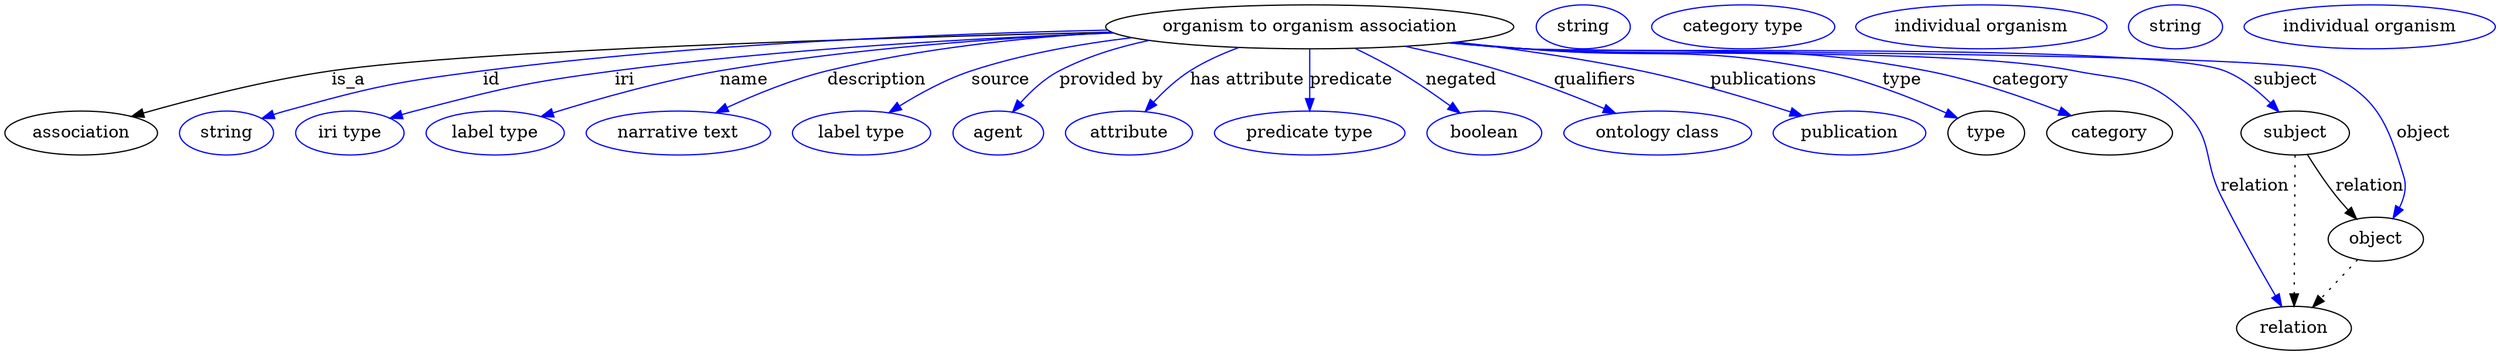 digraph {
	graph [bb="0,0,2038.1,283"];
	node [label="\N"];
	"organism to organism association"	[height=0.5,
		label="organism to organism association",
		pos="1068.4,265",
		width=4.6399];
	association	[height=0.5,
		pos="62.394,178",
		width=1.7332];
	"organism to organism association" -> association	[label=is_a,
		lp="281.39,221.5",
		pos="e,103.55,191.56 906.27,260.66 708.62,255.93 386.25,245.93 267.39,229 214.12,221.41 154.49,206.07 113.34,194.37"];
	id	[color=blue,
		height=0.5,
		label=string,
		pos="181.39,178",
		width=1.0652];
	"organism to organism association" -> id	[color=blue,
		label=id,
		lp="398.39,221.5",
		pos="e,210.38,190 902.93,262.33 765.48,259.29 565.07,251.05 391.39,229 318.5,219.74 300.2,215.65 229.39,196 226.29,195.14 223.09,194.17 \
219.89,193.16",
		style=solid];
	iri	[color=blue,
		height=0.5,
		label="iri type",
		pos="282.39,178",
		width=1.2277];
	"organism to organism association" -> iri	[color=blue,
		label=iri,
		lp="507.39,221.5",
		pos="e,315.31,190.19 907.8,259.99 793.52,255.71 636.54,246.93 499.39,229 425.67,219.36 407.35,214.72 335.39,196 332.02,195.12 328.54,\
194.15 325.06,193.14",
		style=solid];
	name	[color=blue,
		height=0.5,
		label="label type",
		pos="401.39,178",
		width=1.5707];
	"organism to organism association" -> name	[color=blue,
		label=name,
		lp="605.39,221.5",
		pos="e,438.98,191.51 907.56,260.11 813.17,255.9 691.89,247.15 585.39,229 538.27,220.97 485.75,206.08 448.93,194.64",
		style=solid];
	description	[color=blue,
		height=0.5,
		label="narrative text",
		pos="551.39,178",
		width=2.0943];
	"organism to organism association" -> description	[color=blue,
		label=description,
		lp="713.89,221.5",
		pos="e,582.12,194.62 906.13,260.6 834.04,256.29 748.65,247.31 673.39,229 645.05,222.1 614.69,209.68 591.35,198.95",
		style=solid];
	source	[color=blue,
		height=0.5,
		label="label type",
		pos="701.39,178",
		width=1.5707];
	"organism to organism association" -> source	[color=blue,
		label=source,
		lp="815.39,221.5",
		pos="e,723.95,194.74 922.69,256.1 879.66,250.98 832.97,242.61 791.39,229 770.76,222.24 749.43,210.64 732.73,200.31",
		style=solid];
	"provided by"	[color=blue,
		height=0.5,
		label=agent,
		pos="813.39,178",
		width=1.0291];
	"organism to organism association" -> "provided by"	[color=blue,
		label="provided by",
		lp="905.89,221.5",
		pos="e,825.1,195.15 936.82,253.86 911.53,248.54 885.92,240.65 863.39,229 851.3,222.74 840.3,212.52 831.71,202.94",
		style=solid];
	"has attribute"	[color=blue,
		height=0.5,
		label=attribute,
		pos="920.39,178",
		width=1.4443];
	"organism to organism association" -> "has attribute"	[color=blue,
		label="has attribute",
		lp="1017.4,221.5",
		pos="e,933.75,195.77 1010.4,248.08 996.76,243.05 982.61,236.73 970.39,229 959.48,222.09 949.1,212.42 940.65,203.42",
		style=solid];
	predicate	[color=blue,
		height=0.5,
		label="predicate type",
		pos="1068.4,178",
		width=2.1665];
	"organism to organism association" -> predicate	[color=blue,
		label=predicate,
		lp="1102.4,221.5",
		pos="e,1068.4,196.18 1068.4,246.8 1068.4,235.16 1068.4,219.55 1068.4,206.24",
		style=solid];
	negated	[color=blue,
		height=0.5,
		label=boolean,
		pos="1211.4,178",
		width=1.2999];
	"organism to organism association" -> negated	[color=blue,
		label=negated,
		lp="1192.4,221.5",
		pos="e,1191.5,194.34 1105.6,247.31 1117,241.85 1129.4,235.5 1140.4,229 1155,220.41 1170.4,209.75 1183.1,200.49",
		style=solid];
	qualifiers	[color=blue,
		height=0.5,
		label="ontology class",
		pos="1352.4,178",
		width=2.1304];
	"organism to organism association" -> qualifiers	[color=blue,
		label=qualifiers,
		lp="1301.9,221.5",
		pos="e,1318.1,194.17 1146.9,249.01 1172.2,243.52 1200.2,236.73 1225.4,229 1253.7,220.33 1284.6,208.22 1308.9,198.08",
		style=solid];
	publications	[color=blue,
		height=0.5,
		label=publication,
		pos="1509.4,178",
		width=1.7332];
	"organism to organism association" -> publications	[color=blue,
		label=publications,
		lp="1439.4,221.5",
		pos="e,1470.7,192.29 1189.1,252.53 1236.3,246.98 1290.6,239.25 1339.4,229 1381,220.24 1427.3,206.35 1461.1,195.43",
		style=solid];
	type	[height=0.5,
		pos="1621.4,178",
		width=0.86659];
	"organism to organism association" -> type	[color=blue,
		label=type,
		lp="1552.4,221.5",
		pos="e,1597.8,190.26 1186.7,252.21 1206,250.39 1225.7,248.59 1244.4,247 1352.3,237.79 1381.4,251.31 1487.4,229 1523.1,221.48 1562,206.12 \
1588.6,194.4",
		style=solid];
	category	[height=0.5,
		pos="1722.4,178",
		width=1.4263];
	"organism to organism association" -> category	[color=blue,
		label=category,
		lp="1657.9,221.5",
		pos="e,1690.9,192.26 1184.8,252.07 1204.7,250.23 1225.1,248.46 1244.4,247 1390,235.98 1429,256.33 1572.4,229 1610.2,221.8 1651.6,207.5 \
1681.3,196.03",
		style=solid];
	subject	[height=0.5,
		pos="1873.4,178",
		width=1.2277];
	"organism to organism association" -> subject	[color=blue,
		label=subject,
		lp="1865.4,221.5",
		pos="e,1860,195.35 1182.9,251.86 1203.3,250 1224.5,248.27 1244.4,247 1307.7,242.95 1756.2,252.04 1815.4,229 1829.6,223.46 1842.7,212.84 \
1852.9,202.81",
		style=solid];
	relation	[height=0.5,
		pos="1872.4,18",
		width=1.2999];
	"organism to organism association" -> relation	[color=blue,
		label=relation,
		lp="1840.4,134.5",
		pos="e,1862.3,35.935 1183.8,251.91 1204,250.07 1224.8,248.34 1244.4,247 1344,240.2 1595.5,248.6 1693.4,229 1734.8,220.72 1751.8,225 1782.4,\
196 1806.7,173.01 1797.6,156.98 1812.4,127 1826.5,98.351 1844.5,66.477 1857.1,44.83",
		style=solid];
	object	[height=0.5,
		pos="1939.4,91",
		width=1.0832];
	"organism to organism association" -> object	[color=blue,
		label=object,
		lp="1978.4,178",
		pos="e,1953.6,108.22 1182.4,251.84 1203,249.97 1224.3,248.25 1244.4,247 1280.5,244.76 1862.4,243.82 1895.4,229 1939.9,209 1948.3,188.71 \
1962.4,142 1964.9,133.59 1962.7,124.76 1958.8,116.91",
		style=solid];
	association_type	[color=blue,
		height=0.5,
		label=string,
		pos="1291.4,265",
		width=1.0652];
	association_category	[color=blue,
		height=0.5,
		label="category type",
		pos="1422.4,265",
		width=2.0762];
	subject -> relation	[pos="e,1872.5,36.188 1873.3,159.79 1873.1,132.48 1872.8,78.994 1872.6,46.38",
		style=dotted];
	subject -> object	[label=relation,
		lp="1934.4,134.5",
		pos="e,1923.7,107.51 1883.4,160.29 1889.6,150.33 1898,137.6 1906.4,127 1909.6,122.93 1913.2,118.77 1916.8,114.81"];
	"organism to organism association_subject"	[color=blue,
		height=0.5,
		label="individual organism",
		pos="1617.4,265",
		width=2.8525];
	"organism to organism association_relation"	[color=blue,
		height=0.5,
		label=string,
		pos="1776.4,265",
		width=1.0652];
	object -> relation	[pos="e,1887.7,35.205 1924.5,74.243 1915.8,64.997 1904.6,53.132 1894.8,42.769",
		style=dotted];
	"organism to organism association_object"	[color=blue,
		height=0.5,
		label="individual organism",
		pos="1935.4,265",
		width=2.8525];
}
